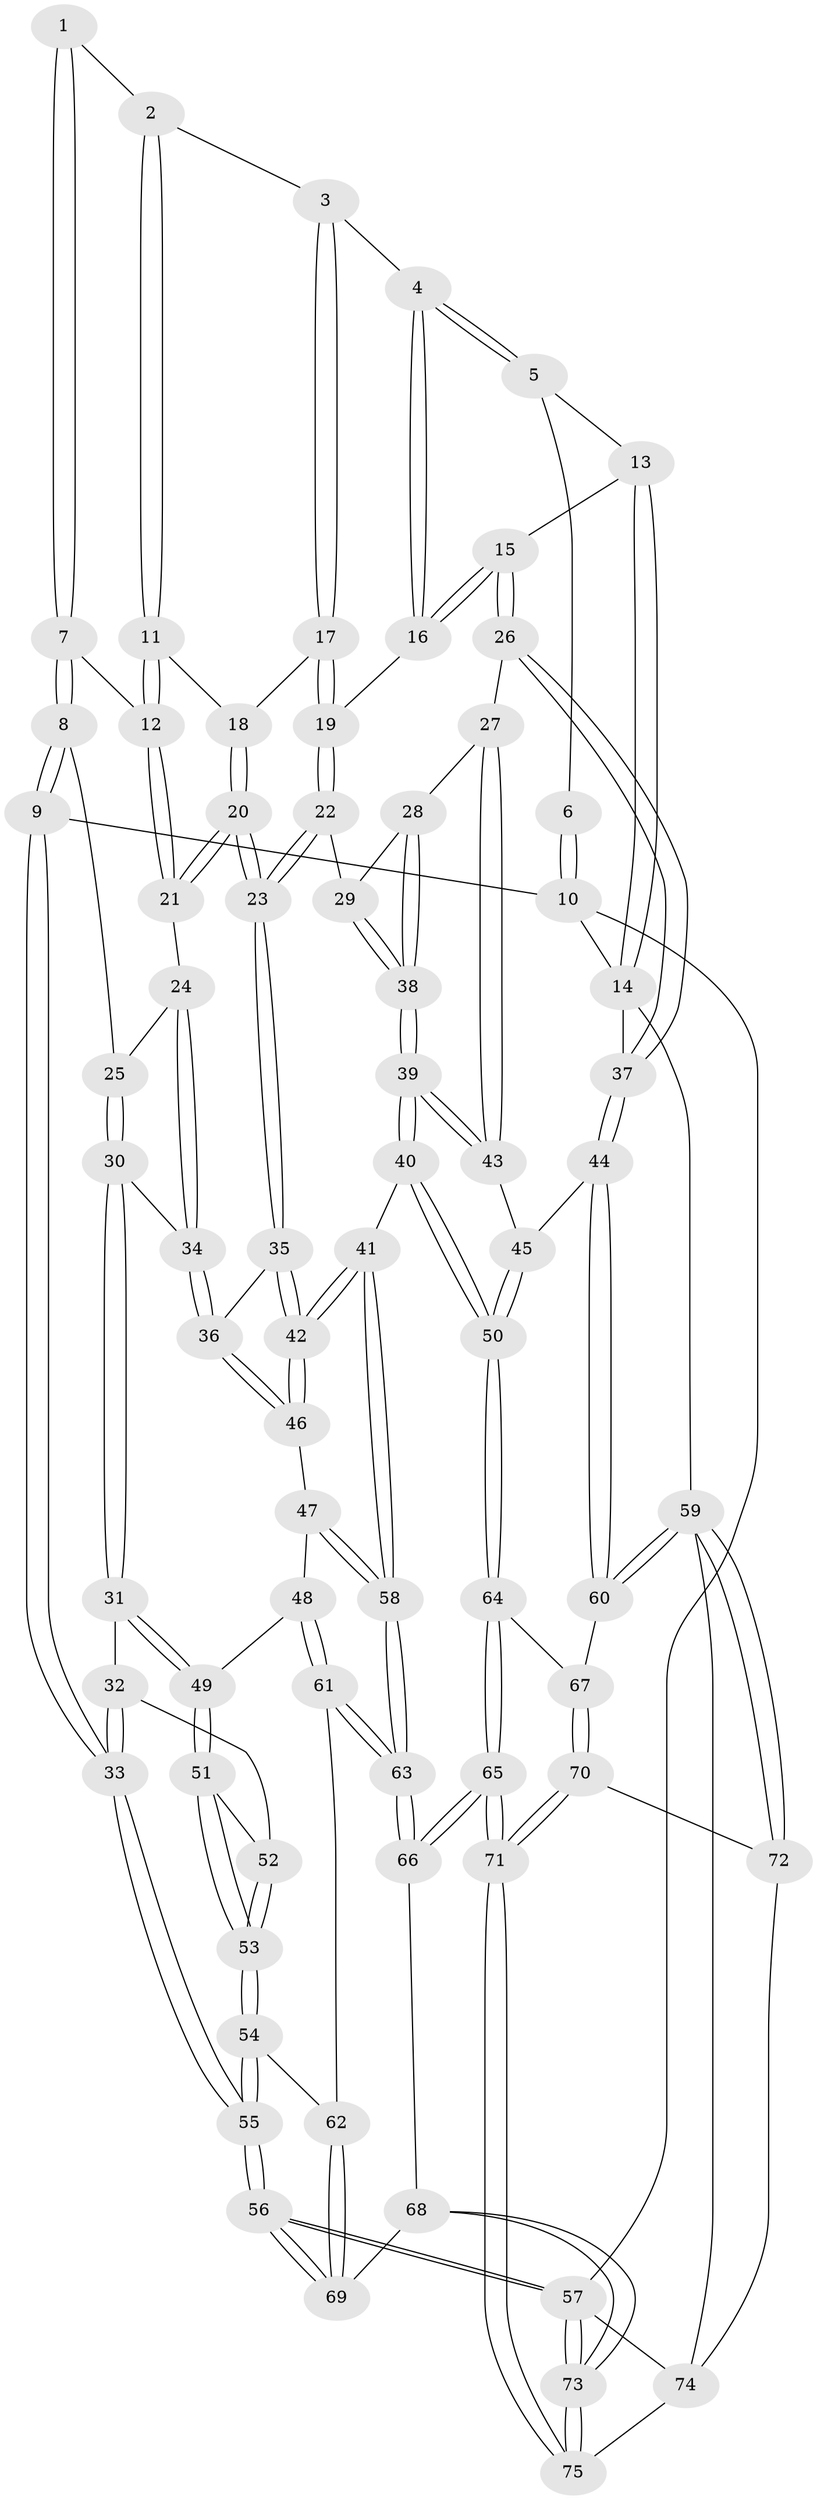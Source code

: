 // Generated by graph-tools (version 1.1) at 2025/51/03/09/25 03:51:09]
// undirected, 75 vertices, 184 edges
graph export_dot {
graph [start="1"]
  node [color=gray90,style=filled];
  1 [pos="+0.3274555856025599+0"];
  2 [pos="+0.4564304313309291+0.049168171763917135"];
  3 [pos="+0.6638272417832509+0"];
  4 [pos="+0.7342263066199762+0"];
  5 [pos="+0.7702186695672308+0"];
  6 [pos="+0.30578383992949515+0"];
  7 [pos="+0.307700073287498+0.08736764983660637"];
  8 [pos="+0.06948588397943667+0.1480122790780261"];
  9 [pos="+0+0.13717621206109779"];
  10 [pos="+0+0"];
  11 [pos="+0.46289413743480085+0.0958689914286098"];
  12 [pos="+0.3649201179293965+0.18316569782568848"];
  13 [pos="+0.8954996046612774+0"];
  14 [pos="+1+0"];
  15 [pos="+0.8471143199887657+0.22643949134504432"];
  16 [pos="+0.7760097783782828+0.2037743306793318"];
  17 [pos="+0.6066492562079582+0.1145964816523716"];
  18 [pos="+0.5862739085477844+0.1284736551891353"];
  19 [pos="+0.7172795189894152+0.21852490271649574"];
  20 [pos="+0.5127948096378349+0.287512835738667"];
  21 [pos="+0.3653320987541845+0.2054702116836319"];
  22 [pos="+0.683253209580188+0.28174684496869484"];
  23 [pos="+0.5261220645166041+0.3178621506170604"];
  24 [pos="+0.3544366598886773+0.2146809352635998"];
  25 [pos="+0.13829243334294247+0.17552054006875334"];
  26 [pos="+0.8711387564921395+0.24599430427272134"];
  27 [pos="+0.8576482366123596+0.2710935259545415"];
  28 [pos="+0.7900548453338496+0.3076464050897523"];
  29 [pos="+0.6956991021993653+0.30222403000977194"];
  30 [pos="+0.28787924210870647+0.29701953854234503"];
  31 [pos="+0.14953671309311495+0.3570965765670797"];
  32 [pos="+0.012780214041957935+0.3038956621183937"];
  33 [pos="+0+0.22761484270748933"];
  34 [pos="+0.29896465349716994+0.29511484723771725"];
  35 [pos="+0.526024928749198+0.3189515119262746"];
  36 [pos="+0.3331740965973987+0.3798102072816406"];
  37 [pos="+1+0.2524250832269237"];
  38 [pos="+0.7258128162739421+0.3778318512804223"];
  39 [pos="+0.7292314296169539+0.404213949571589"];
  40 [pos="+0.6912868011618982+0.45929433856702817"];
  41 [pos="+0.5565916957855694+0.48487422559733745"];
  42 [pos="+0.5408250575885368+0.43620399572886365"];
  43 [pos="+0.8285333247566485+0.3907630108549107"];
  44 [pos="+1+0.41775247466424253"];
  45 [pos="+0.8418477892721219+0.405116087607127"];
  46 [pos="+0.33235311079287777+0.40371532290133244"];
  47 [pos="+0.31398960215411786+0.44705828266167064"];
  48 [pos="+0.24685704227789002+0.4935126856045958"];
  49 [pos="+0.23292507071124965+0.48991039553122695"];
  50 [pos="+0.8494906542481359+0.5952907678972835"];
  51 [pos="+0.1524950396614954+0.5402945381428549"];
  52 [pos="+0.07831628384909668+0.43470374950056206"];
  53 [pos="+0.09968216100530705+0.5950593426181283"];
  54 [pos="+0.04755489129052009+0.6585769338317858"];
  55 [pos="+0+0.6783998326699262"];
  56 [pos="+0+1"];
  57 [pos="+0+1"];
  58 [pos="+0.5252392459298898+0.5601771479680212"];
  59 [pos="+1+1"];
  60 [pos="+1+0.623795142648558"];
  61 [pos="+0.3083996341942254+0.6132710458767877"];
  62 [pos="+0.14645678729149342+0.7033541618903053"];
  63 [pos="+0.5055715940679202+0.7036655318318198"];
  64 [pos="+0.8669400659208961+0.6229210546111744"];
  65 [pos="+0.5701952500637384+0.8140932589965693"];
  66 [pos="+0.5295008293011654+0.7761329192628028"];
  67 [pos="+1+0.644514374883117"];
  68 [pos="+0.2605276136016384+0.8454864993010682"];
  69 [pos="+0.2271929566151819+0.824970276885404"];
  70 [pos="+0.8964521240198902+0.8707380330515327"];
  71 [pos="+0.6299333717908461+1"];
  72 [pos="+0.983363979283378+0.9501094896970882"];
  73 [pos="+0.14779110703900294+1"];
  74 [pos="+0.6543206666979703+1"];
  75 [pos="+0.6313747925824391+1"];
  1 -- 2;
  1 -- 7;
  1 -- 7;
  2 -- 3;
  2 -- 11;
  2 -- 11;
  3 -- 4;
  3 -- 17;
  3 -- 17;
  4 -- 5;
  4 -- 5;
  4 -- 16;
  4 -- 16;
  5 -- 6;
  5 -- 13;
  6 -- 10;
  6 -- 10;
  7 -- 8;
  7 -- 8;
  7 -- 12;
  8 -- 9;
  8 -- 9;
  8 -- 25;
  9 -- 10;
  9 -- 33;
  9 -- 33;
  10 -- 14;
  10 -- 57;
  11 -- 12;
  11 -- 12;
  11 -- 18;
  12 -- 21;
  12 -- 21;
  13 -- 14;
  13 -- 14;
  13 -- 15;
  14 -- 37;
  14 -- 59;
  15 -- 16;
  15 -- 16;
  15 -- 26;
  15 -- 26;
  16 -- 19;
  17 -- 18;
  17 -- 19;
  17 -- 19;
  18 -- 20;
  18 -- 20;
  19 -- 22;
  19 -- 22;
  20 -- 21;
  20 -- 21;
  20 -- 23;
  20 -- 23;
  21 -- 24;
  22 -- 23;
  22 -- 23;
  22 -- 29;
  23 -- 35;
  23 -- 35;
  24 -- 25;
  24 -- 34;
  24 -- 34;
  25 -- 30;
  25 -- 30;
  26 -- 27;
  26 -- 37;
  26 -- 37;
  27 -- 28;
  27 -- 43;
  27 -- 43;
  28 -- 29;
  28 -- 38;
  28 -- 38;
  29 -- 38;
  29 -- 38;
  30 -- 31;
  30 -- 31;
  30 -- 34;
  31 -- 32;
  31 -- 49;
  31 -- 49;
  32 -- 33;
  32 -- 33;
  32 -- 52;
  33 -- 55;
  33 -- 55;
  34 -- 36;
  34 -- 36;
  35 -- 36;
  35 -- 42;
  35 -- 42;
  36 -- 46;
  36 -- 46;
  37 -- 44;
  37 -- 44;
  38 -- 39;
  38 -- 39;
  39 -- 40;
  39 -- 40;
  39 -- 43;
  39 -- 43;
  40 -- 41;
  40 -- 50;
  40 -- 50;
  41 -- 42;
  41 -- 42;
  41 -- 58;
  41 -- 58;
  42 -- 46;
  42 -- 46;
  43 -- 45;
  44 -- 45;
  44 -- 60;
  44 -- 60;
  45 -- 50;
  45 -- 50;
  46 -- 47;
  47 -- 48;
  47 -- 58;
  47 -- 58;
  48 -- 49;
  48 -- 61;
  48 -- 61;
  49 -- 51;
  49 -- 51;
  50 -- 64;
  50 -- 64;
  51 -- 52;
  51 -- 53;
  51 -- 53;
  52 -- 53;
  52 -- 53;
  53 -- 54;
  53 -- 54;
  54 -- 55;
  54 -- 55;
  54 -- 62;
  55 -- 56;
  55 -- 56;
  56 -- 57;
  56 -- 57;
  56 -- 69;
  56 -- 69;
  57 -- 73;
  57 -- 73;
  57 -- 74;
  58 -- 63;
  58 -- 63;
  59 -- 60;
  59 -- 60;
  59 -- 72;
  59 -- 72;
  59 -- 74;
  60 -- 67;
  61 -- 62;
  61 -- 63;
  61 -- 63;
  62 -- 69;
  62 -- 69;
  63 -- 66;
  63 -- 66;
  64 -- 65;
  64 -- 65;
  64 -- 67;
  65 -- 66;
  65 -- 66;
  65 -- 71;
  65 -- 71;
  66 -- 68;
  67 -- 70;
  67 -- 70;
  68 -- 69;
  68 -- 73;
  68 -- 73;
  70 -- 71;
  70 -- 71;
  70 -- 72;
  71 -- 75;
  71 -- 75;
  72 -- 74;
  73 -- 75;
  73 -- 75;
  74 -- 75;
}

